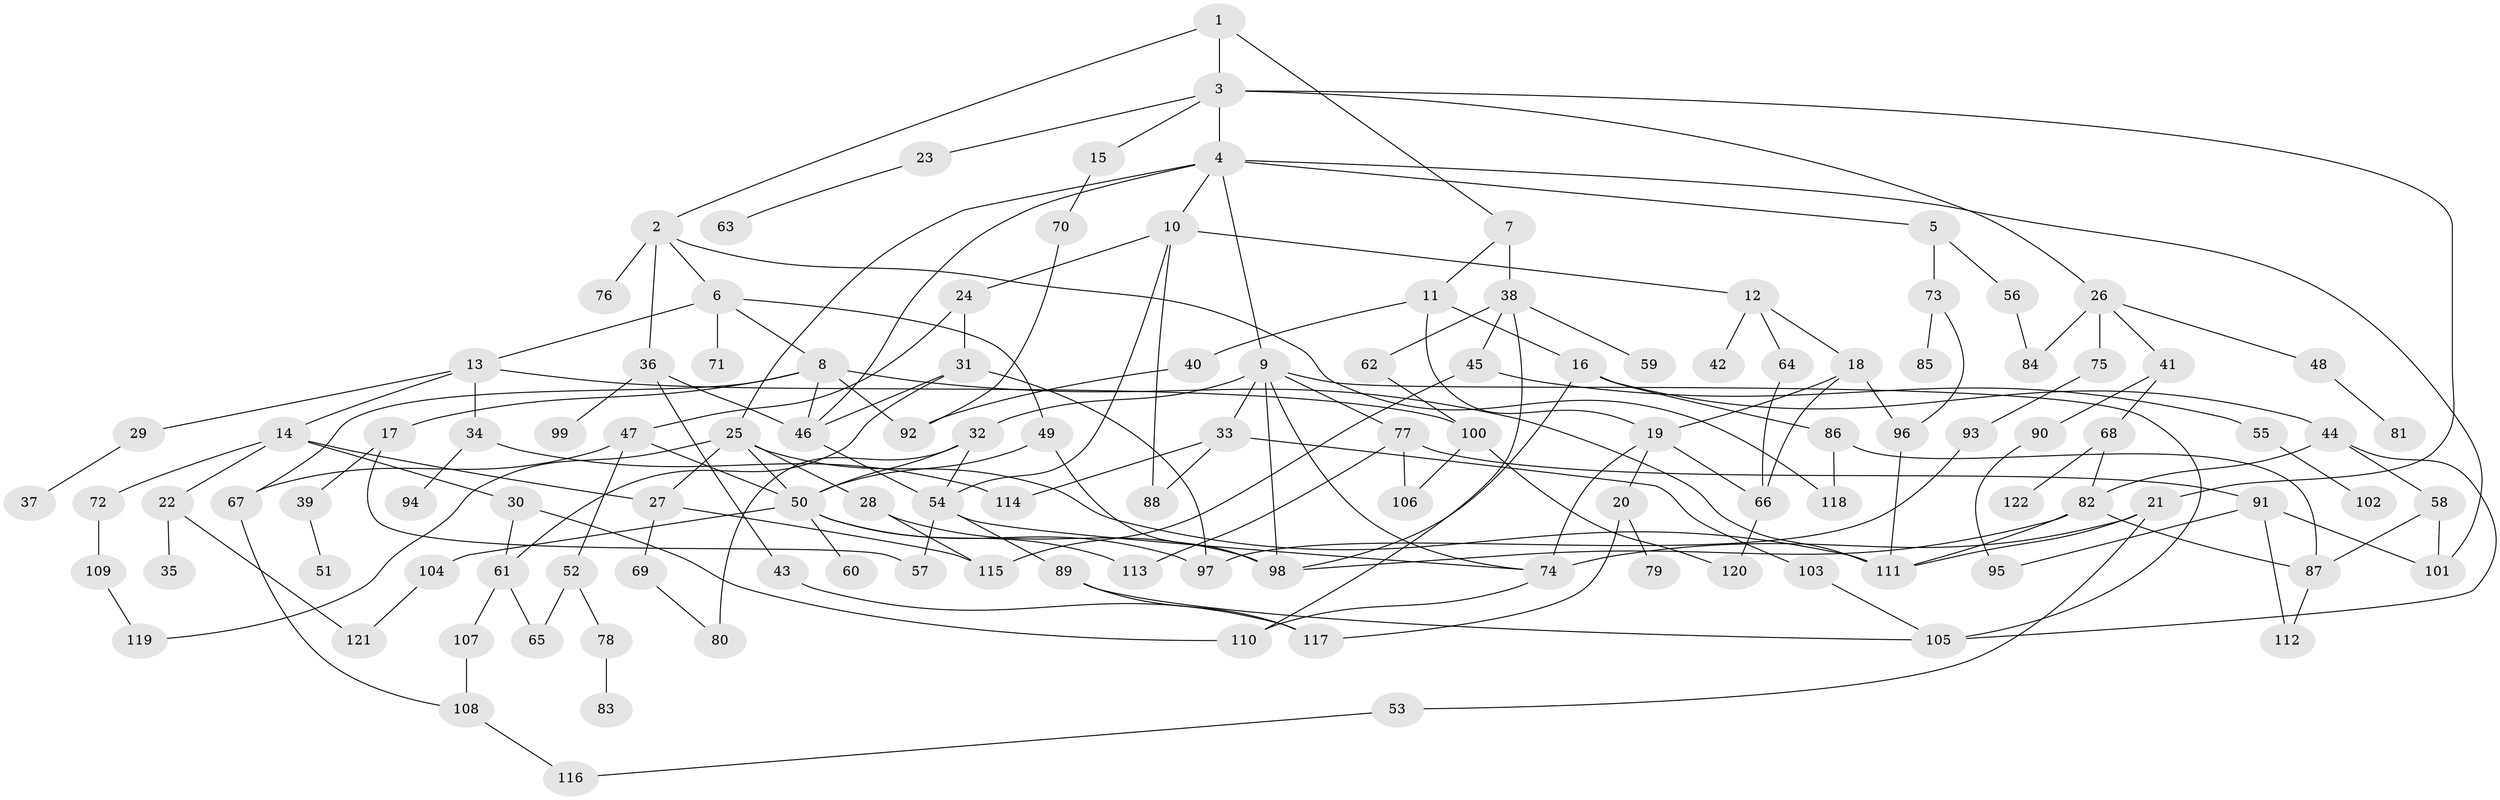 // coarse degree distribution, {3: 0.20987654320987653, 5: 0.04938271604938271, 11: 0.012345679012345678, 9: 0.012345679012345678, 8: 0.037037037037037035, 6: 0.04938271604938271, 7: 0.04938271604938271, 2: 0.25925925925925924, 4: 0.14814814814814814, 1: 0.16049382716049382, 10: 0.012345679012345678}
// Generated by graph-tools (version 1.1) at 2025/41/03/06/25 10:41:25]
// undirected, 122 vertices, 182 edges
graph export_dot {
graph [start="1"]
  node [color=gray90,style=filled];
  1;
  2;
  3;
  4;
  5;
  6;
  7;
  8;
  9;
  10;
  11;
  12;
  13;
  14;
  15;
  16;
  17;
  18;
  19;
  20;
  21;
  22;
  23;
  24;
  25;
  26;
  27;
  28;
  29;
  30;
  31;
  32;
  33;
  34;
  35;
  36;
  37;
  38;
  39;
  40;
  41;
  42;
  43;
  44;
  45;
  46;
  47;
  48;
  49;
  50;
  51;
  52;
  53;
  54;
  55;
  56;
  57;
  58;
  59;
  60;
  61;
  62;
  63;
  64;
  65;
  66;
  67;
  68;
  69;
  70;
  71;
  72;
  73;
  74;
  75;
  76;
  77;
  78;
  79;
  80;
  81;
  82;
  83;
  84;
  85;
  86;
  87;
  88;
  89;
  90;
  91;
  92;
  93;
  94;
  95;
  96;
  97;
  98;
  99;
  100;
  101;
  102;
  103;
  104;
  105;
  106;
  107;
  108;
  109;
  110;
  111;
  112;
  113;
  114;
  115;
  116;
  117;
  118;
  119;
  120;
  121;
  122;
  1 -- 2;
  1 -- 3;
  1 -- 7;
  2 -- 6;
  2 -- 36;
  2 -- 76;
  2 -- 118;
  3 -- 4;
  3 -- 15;
  3 -- 21;
  3 -- 23;
  3 -- 26;
  4 -- 5;
  4 -- 9;
  4 -- 10;
  4 -- 25;
  4 -- 101;
  4 -- 46;
  5 -- 56;
  5 -- 73;
  6 -- 8;
  6 -- 13;
  6 -- 49;
  6 -- 71;
  7 -- 11;
  7 -- 38;
  8 -- 17;
  8 -- 92;
  8 -- 46;
  8 -- 67;
  8 -- 111;
  9 -- 32;
  9 -- 33;
  9 -- 77;
  9 -- 98;
  9 -- 74;
  9 -- 105;
  10 -- 12;
  10 -- 24;
  10 -- 88;
  10 -- 54;
  11 -- 16;
  11 -- 19;
  11 -- 40;
  12 -- 18;
  12 -- 42;
  12 -- 64;
  13 -- 14;
  13 -- 29;
  13 -- 34;
  13 -- 100;
  14 -- 22;
  14 -- 27;
  14 -- 30;
  14 -- 72;
  15 -- 70;
  16 -- 44;
  16 -- 86;
  16 -- 98;
  17 -- 39;
  17 -- 57;
  18 -- 96;
  18 -- 19;
  18 -- 66;
  19 -- 20;
  19 -- 74;
  19 -- 66;
  20 -- 79;
  20 -- 117;
  21 -- 53;
  21 -- 74;
  21 -- 111;
  22 -- 35;
  22 -- 121;
  23 -- 63;
  24 -- 31;
  24 -- 47;
  25 -- 28;
  25 -- 119;
  25 -- 27;
  25 -- 111;
  25 -- 50;
  26 -- 41;
  26 -- 48;
  26 -- 75;
  26 -- 84;
  27 -- 69;
  27 -- 115;
  28 -- 115;
  28 -- 98;
  29 -- 37;
  30 -- 110;
  30 -- 61;
  31 -- 61;
  31 -- 97;
  31 -- 46;
  32 -- 50;
  32 -- 80;
  32 -- 54;
  33 -- 88;
  33 -- 103;
  33 -- 114;
  34 -- 94;
  34 -- 114;
  36 -- 43;
  36 -- 46;
  36 -- 99;
  38 -- 45;
  38 -- 59;
  38 -- 62;
  38 -- 110;
  39 -- 51;
  40 -- 92;
  41 -- 68;
  41 -- 90;
  43 -- 117;
  44 -- 58;
  44 -- 82;
  44 -- 105;
  45 -- 55;
  45 -- 115;
  46 -- 54;
  47 -- 52;
  47 -- 67;
  47 -- 50;
  48 -- 81;
  49 -- 50;
  49 -- 98;
  50 -- 60;
  50 -- 104;
  50 -- 113;
  50 -- 97;
  52 -- 78;
  52 -- 65;
  53 -- 116;
  54 -- 57;
  54 -- 89;
  54 -- 74;
  55 -- 102;
  56 -- 84;
  58 -- 87;
  58 -- 101;
  61 -- 65;
  61 -- 107;
  62 -- 100;
  64 -- 66;
  66 -- 120;
  67 -- 108;
  68 -- 122;
  68 -- 82;
  69 -- 80;
  70 -- 92;
  72 -- 109;
  73 -- 85;
  73 -- 96;
  74 -- 110;
  75 -- 93;
  77 -- 91;
  77 -- 106;
  77 -- 113;
  78 -- 83;
  82 -- 98;
  82 -- 111;
  82 -- 87;
  86 -- 118;
  86 -- 87;
  87 -- 112;
  89 -- 117;
  89 -- 105;
  90 -- 95;
  91 -- 95;
  91 -- 112;
  91 -- 101;
  93 -- 97;
  96 -- 111;
  100 -- 106;
  100 -- 120;
  103 -- 105;
  104 -- 121;
  107 -- 108;
  108 -- 116;
  109 -- 119;
}
